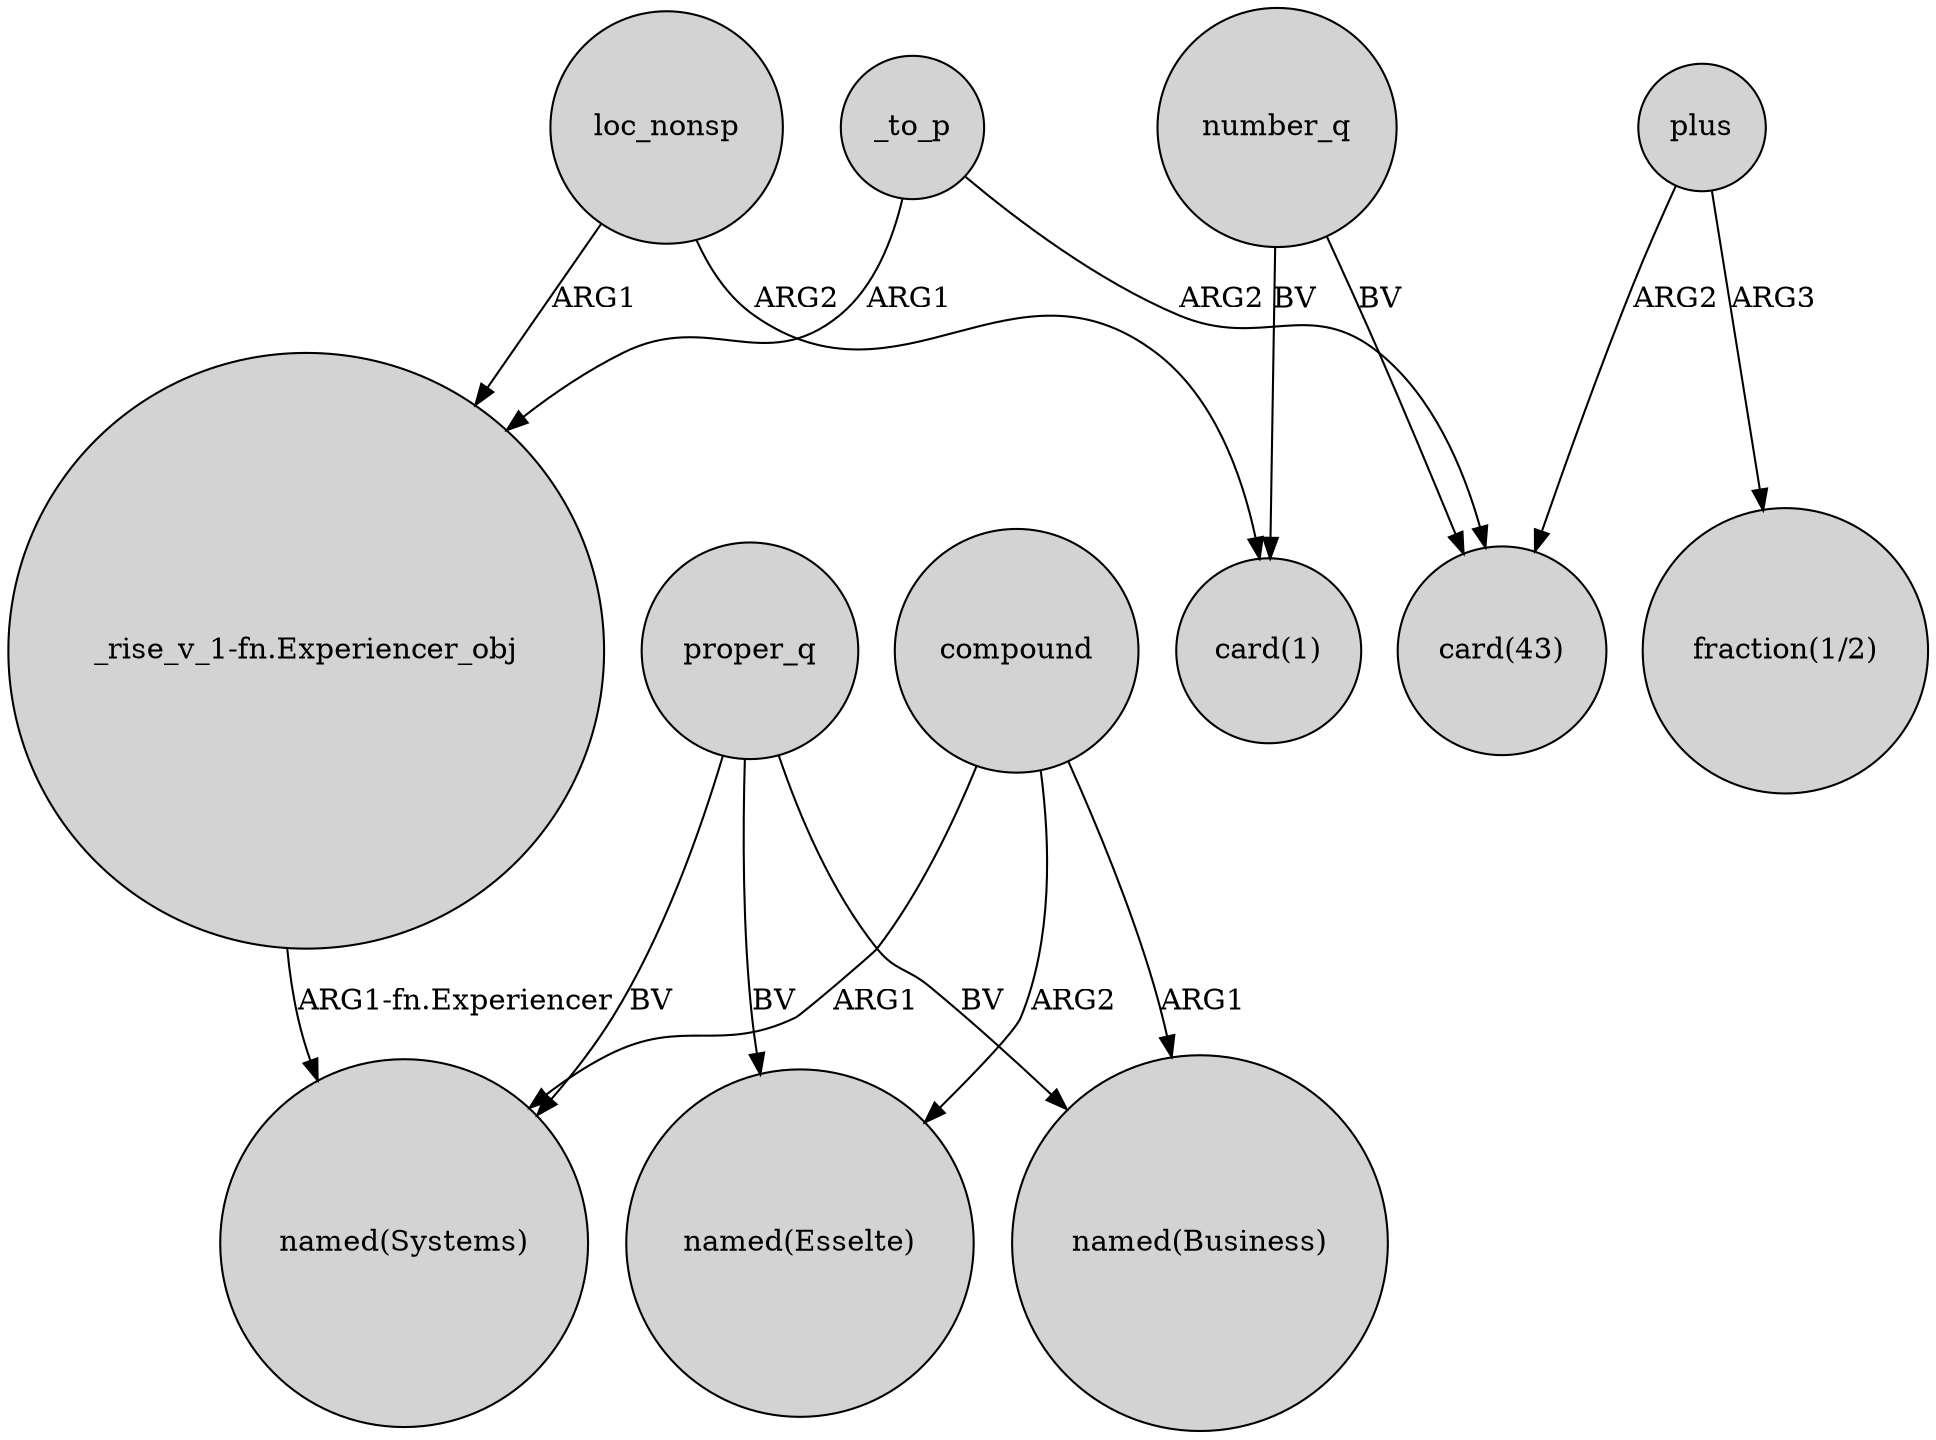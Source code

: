 digraph {
	node [shape=circle style=filled]
	compound -> "named(Esselte)" [label=ARG2]
	proper_q -> "named(Systems)" [label=BV]
	proper_q -> "named(Business)" [label=BV]
	number_q -> "card(43)" [label=BV]
	compound -> "named(Business)" [label=ARG1]
	"_rise_v_1-fn.Experiencer_obj" -> "named(Systems)" [label="ARG1-fn.Experiencer"]
	compound -> "named(Systems)" [label=ARG1]
	_to_p -> "_rise_v_1-fn.Experiencer_obj" [label=ARG1]
	loc_nonsp -> "card(1)" [label=ARG2]
	number_q -> "card(1)" [label=BV]
	loc_nonsp -> "_rise_v_1-fn.Experiencer_obj" [label=ARG1]
	plus -> "card(43)" [label=ARG2]
	_to_p -> "card(43)" [label=ARG2]
	plus -> "fraction(1/2)" [label=ARG3]
	proper_q -> "named(Esselte)" [label=BV]
}
